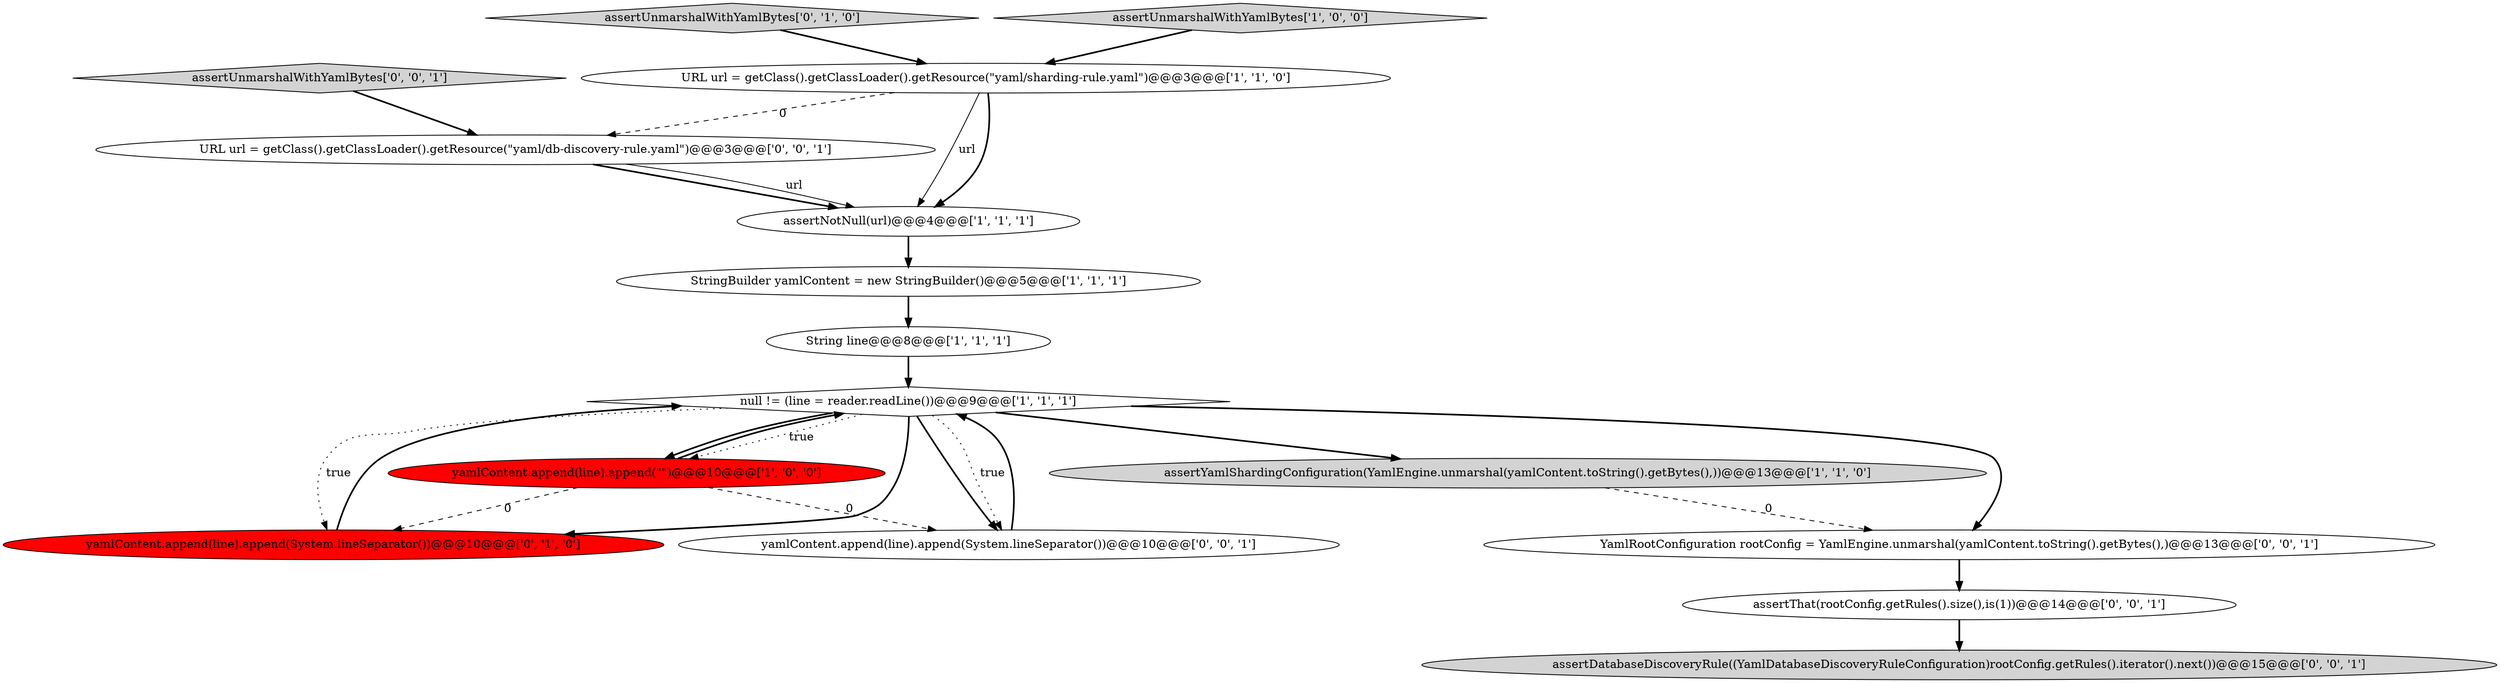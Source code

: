 digraph {
4 [style = filled, label = "StringBuilder yamlContent = new StringBuilder()@@@5@@@['1', '1', '1']", fillcolor = white, shape = ellipse image = "AAA0AAABBB1BBB"];
8 [style = filled, label = "yamlContent.append(line).append(System.lineSeparator())@@@10@@@['0', '1', '0']", fillcolor = red, shape = ellipse image = "AAA1AAABBB2BBB"];
11 [style = filled, label = "YamlRootConfiguration rootConfig = YamlEngine.unmarshal(yamlContent.toString().getBytes(),)@@@13@@@['0', '0', '1']", fillcolor = white, shape = ellipse image = "AAA0AAABBB3BBB"];
0 [style = filled, label = "assertYamlShardingConfiguration(YamlEngine.unmarshal(yamlContent.toString().getBytes(),))@@@13@@@['1', '1', '0']", fillcolor = lightgray, shape = ellipse image = "AAA0AAABBB1BBB"];
13 [style = filled, label = "assertThat(rootConfig.getRules().size(),is(1))@@@14@@@['0', '0', '1']", fillcolor = white, shape = ellipse image = "AAA0AAABBB3BBB"];
14 [style = filled, label = "assertUnmarshalWithYamlBytes['0', '0', '1']", fillcolor = lightgray, shape = diamond image = "AAA0AAABBB3BBB"];
1 [style = filled, label = "URL url = getClass().getClassLoader().getResource(\"yaml/sharding-rule.yaml\")@@@3@@@['1', '1', '0']", fillcolor = white, shape = ellipse image = "AAA0AAABBB1BBB"];
9 [style = filled, label = "assertUnmarshalWithYamlBytes['0', '1', '0']", fillcolor = lightgray, shape = diamond image = "AAA0AAABBB2BBB"];
5 [style = filled, label = "yamlContent.append(line).append(\"\")@@@10@@@['1', '0', '0']", fillcolor = red, shape = ellipse image = "AAA1AAABBB1BBB"];
3 [style = filled, label = "String line@@@8@@@['1', '1', '1']", fillcolor = white, shape = ellipse image = "AAA0AAABBB1BBB"];
6 [style = filled, label = "assertNotNull(url)@@@4@@@['1', '1', '1']", fillcolor = white, shape = ellipse image = "AAA0AAABBB1BBB"];
15 [style = filled, label = "yamlContent.append(line).append(System.lineSeparator())@@@10@@@['0', '0', '1']", fillcolor = white, shape = ellipse image = "AAA0AAABBB3BBB"];
7 [style = filled, label = "null != (line = reader.readLine())@@@9@@@['1', '1', '1']", fillcolor = white, shape = diamond image = "AAA0AAABBB1BBB"];
10 [style = filled, label = "URL url = getClass().getClassLoader().getResource(\"yaml/db-discovery-rule.yaml\")@@@3@@@['0', '0', '1']", fillcolor = white, shape = ellipse image = "AAA0AAABBB3BBB"];
2 [style = filled, label = "assertUnmarshalWithYamlBytes['1', '0', '0']", fillcolor = lightgray, shape = diamond image = "AAA0AAABBB1BBB"];
12 [style = filled, label = "assertDatabaseDiscoveryRule((YamlDatabaseDiscoveryRuleConfiguration)rootConfig.getRules().iterator().next())@@@15@@@['0', '0', '1']", fillcolor = lightgray, shape = ellipse image = "AAA0AAABBB3BBB"];
4->3 [style = bold, label=""];
7->11 [style = bold, label=""];
15->7 [style = bold, label=""];
2->1 [style = bold, label=""];
1->6 [style = solid, label="url"];
14->10 [style = bold, label=""];
7->0 [style = bold, label=""];
0->11 [style = dashed, label="0"];
1->10 [style = dashed, label="0"];
7->8 [style = bold, label=""];
7->15 [style = dotted, label="true"];
10->6 [style = bold, label=""];
8->7 [style = bold, label=""];
7->5 [style = dotted, label="true"];
6->4 [style = bold, label=""];
7->5 [style = bold, label=""];
1->6 [style = bold, label=""];
13->12 [style = bold, label=""];
10->6 [style = solid, label="url"];
3->7 [style = bold, label=""];
11->13 [style = bold, label=""];
5->8 [style = dashed, label="0"];
5->7 [style = bold, label=""];
7->15 [style = bold, label=""];
9->1 [style = bold, label=""];
7->8 [style = dotted, label="true"];
5->15 [style = dashed, label="0"];
}
